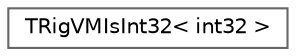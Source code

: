digraph "Graphical Class Hierarchy"
{
 // INTERACTIVE_SVG=YES
 // LATEX_PDF_SIZE
  bgcolor="transparent";
  edge [fontname=Helvetica,fontsize=10,labelfontname=Helvetica,labelfontsize=10];
  node [fontname=Helvetica,fontsize=10,shape=box,height=0.2,width=0.4];
  rankdir="LR";
  Node0 [id="Node000000",label="TRigVMIsInt32\< int32 \>",height=0.2,width=0.4,color="grey40", fillcolor="white", style="filled",URL="$d3/d1f/structTRigVMIsInt32_3_01int32_01_4.html",tooltip=" "];
}
